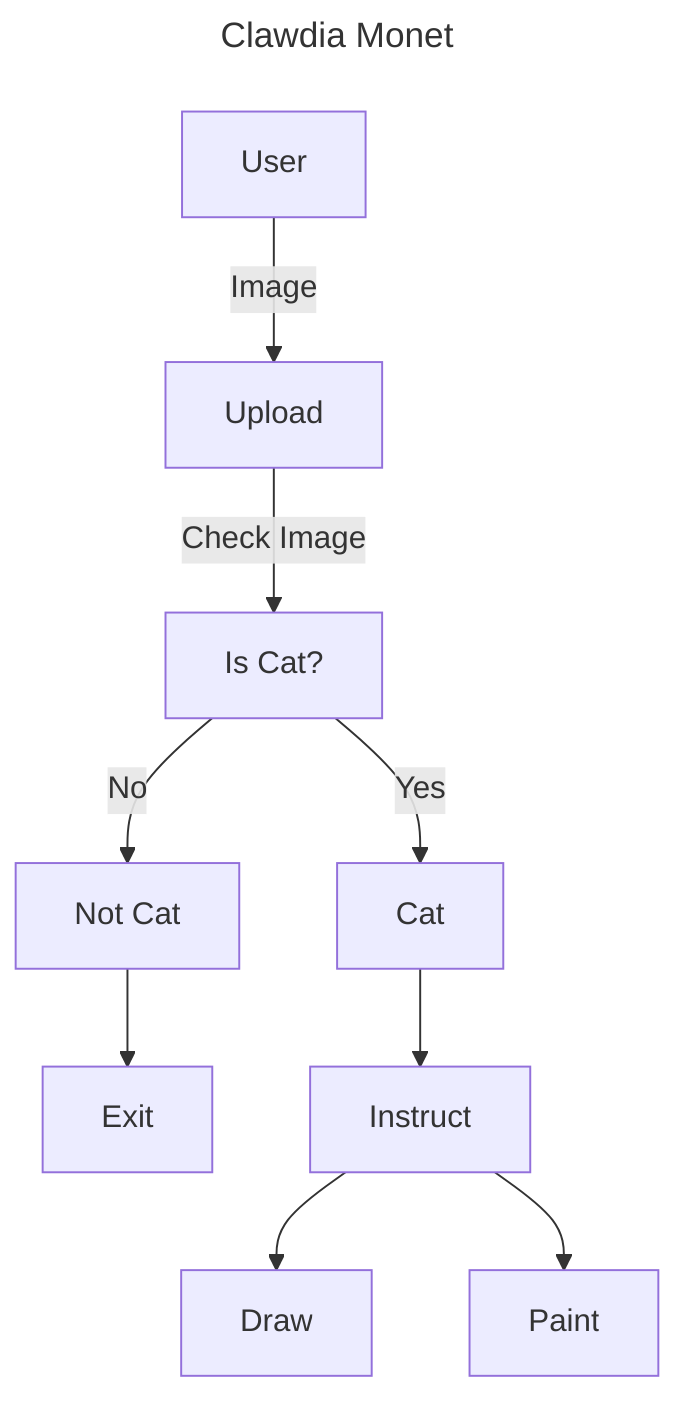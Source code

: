 ---
title: Clawdia Monet
theme: default

---
flowchart TB
    User[User]
    Upload[Upload]
    IsCat[Is Cat?]
    Yes[Cat]
    No[Not Cat]
    Exit[Exit]
    Draw[Draw]
    Paint[Paint]
    Instruct[Instruct]

    User --Image --> Upload
    Upload --Check Image --> IsCat
    IsCat --Yes -->Yes
    IsCat --No -->No
    No --> Exit
    Yes --> Instruct
    Instruct --> Draw
    Instruct --> Paint